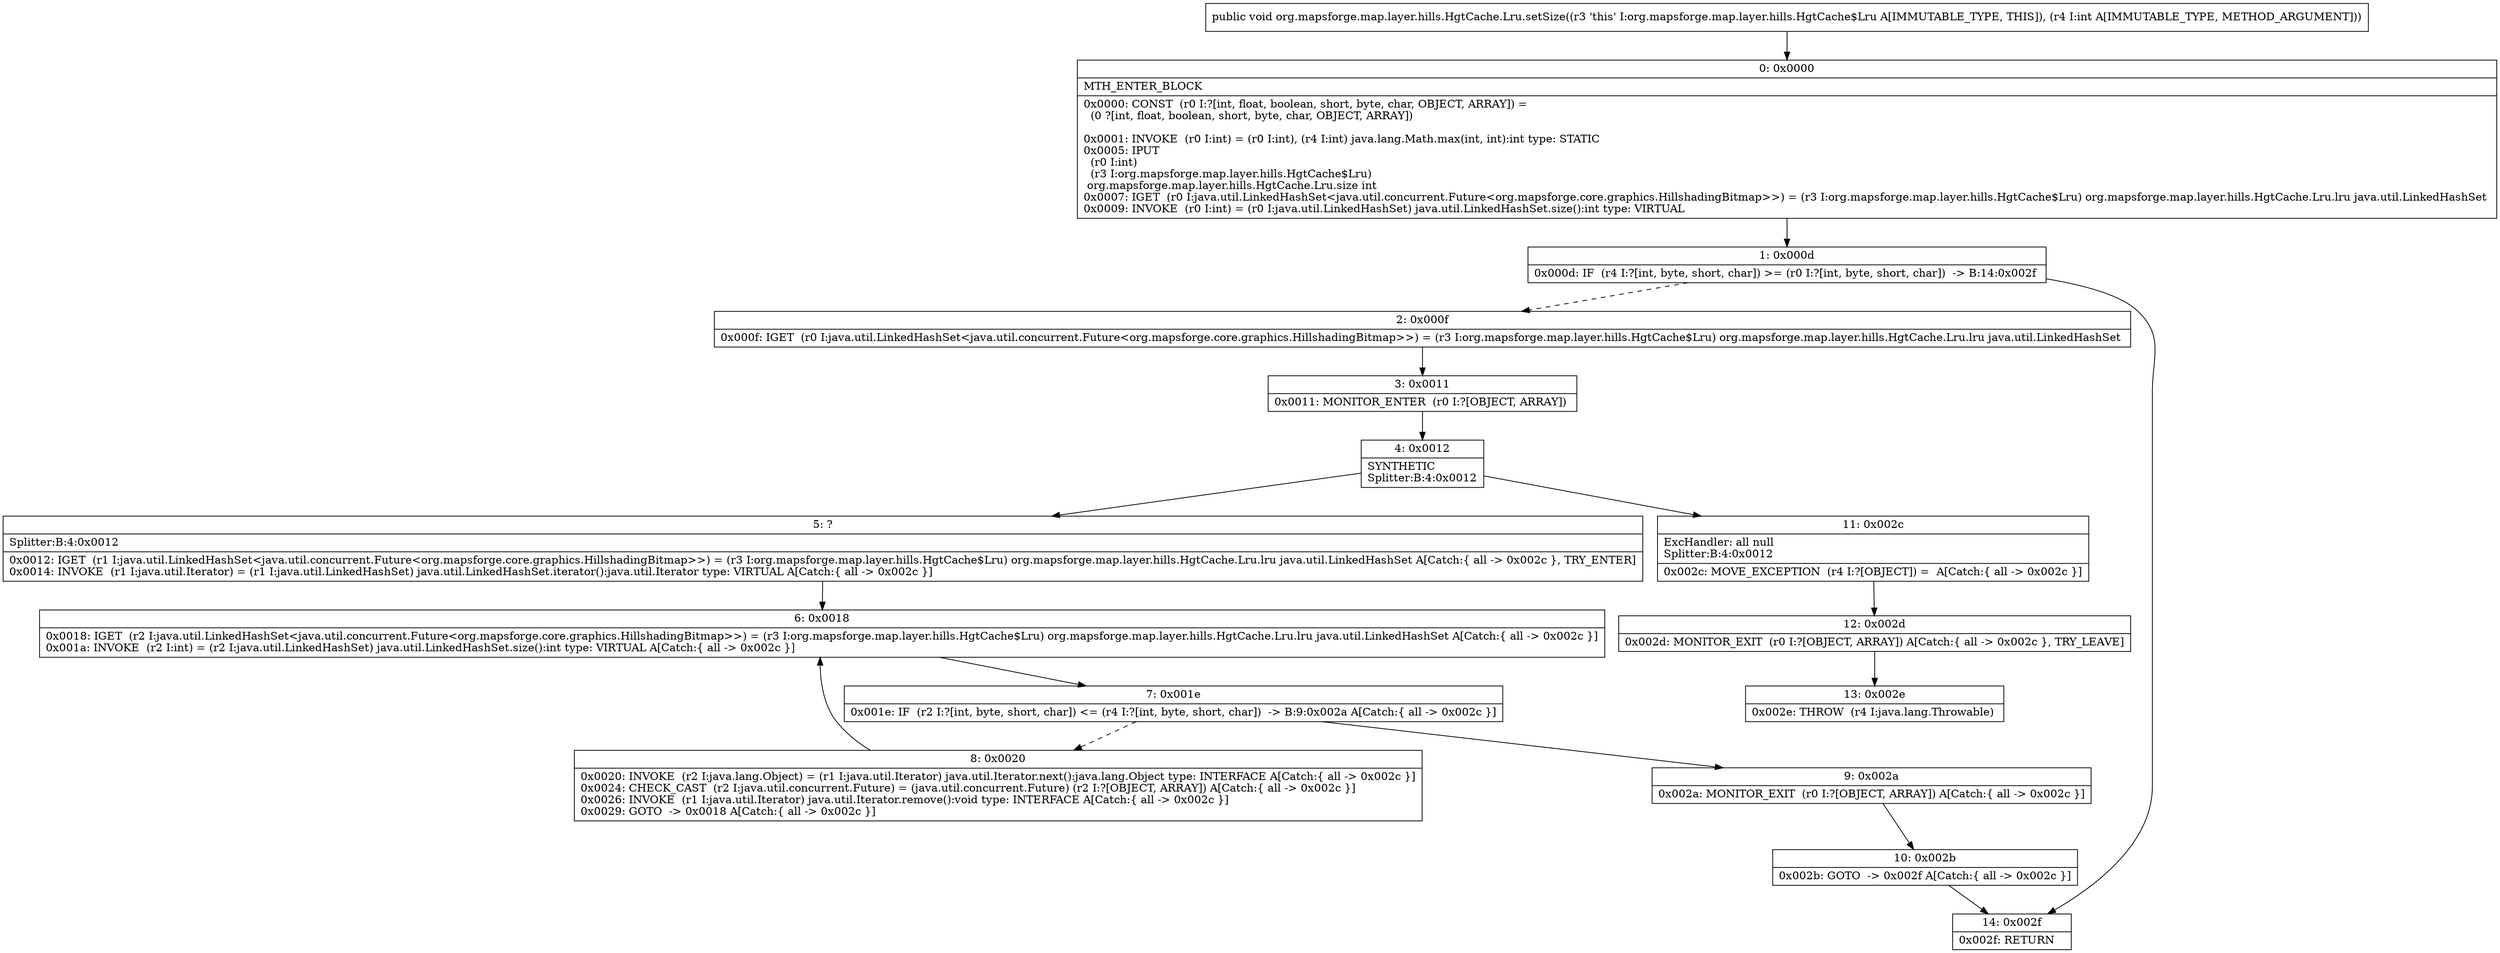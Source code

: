 digraph "CFG fororg.mapsforge.map.layer.hills.HgtCache.Lru.setSize(I)V" {
Node_0 [shape=record,label="{0\:\ 0x0000|MTH_ENTER_BLOCK\l|0x0000: CONST  (r0 I:?[int, float, boolean, short, byte, char, OBJECT, ARRAY]) = \l  (0 ?[int, float, boolean, short, byte, char, OBJECT, ARRAY])\l \l0x0001: INVOKE  (r0 I:int) = (r0 I:int), (r4 I:int) java.lang.Math.max(int, int):int type: STATIC \l0x0005: IPUT  \l  (r0 I:int)\l  (r3 I:org.mapsforge.map.layer.hills.HgtCache$Lru)\l org.mapsforge.map.layer.hills.HgtCache.Lru.size int \l0x0007: IGET  (r0 I:java.util.LinkedHashSet\<java.util.concurrent.Future\<org.mapsforge.core.graphics.HillshadingBitmap\>\>) = (r3 I:org.mapsforge.map.layer.hills.HgtCache$Lru) org.mapsforge.map.layer.hills.HgtCache.Lru.lru java.util.LinkedHashSet \l0x0009: INVOKE  (r0 I:int) = (r0 I:java.util.LinkedHashSet) java.util.LinkedHashSet.size():int type: VIRTUAL \l}"];
Node_1 [shape=record,label="{1\:\ 0x000d|0x000d: IF  (r4 I:?[int, byte, short, char]) \>= (r0 I:?[int, byte, short, char])  \-\> B:14:0x002f \l}"];
Node_2 [shape=record,label="{2\:\ 0x000f|0x000f: IGET  (r0 I:java.util.LinkedHashSet\<java.util.concurrent.Future\<org.mapsforge.core.graphics.HillshadingBitmap\>\>) = (r3 I:org.mapsforge.map.layer.hills.HgtCache$Lru) org.mapsforge.map.layer.hills.HgtCache.Lru.lru java.util.LinkedHashSet \l}"];
Node_3 [shape=record,label="{3\:\ 0x0011|0x0011: MONITOR_ENTER  (r0 I:?[OBJECT, ARRAY]) \l}"];
Node_4 [shape=record,label="{4\:\ 0x0012|SYNTHETIC\lSplitter:B:4:0x0012\l}"];
Node_5 [shape=record,label="{5\:\ ?|Splitter:B:4:0x0012\l|0x0012: IGET  (r1 I:java.util.LinkedHashSet\<java.util.concurrent.Future\<org.mapsforge.core.graphics.HillshadingBitmap\>\>) = (r3 I:org.mapsforge.map.layer.hills.HgtCache$Lru) org.mapsforge.map.layer.hills.HgtCache.Lru.lru java.util.LinkedHashSet A[Catch:\{ all \-\> 0x002c \}, TRY_ENTER]\l0x0014: INVOKE  (r1 I:java.util.Iterator) = (r1 I:java.util.LinkedHashSet) java.util.LinkedHashSet.iterator():java.util.Iterator type: VIRTUAL A[Catch:\{ all \-\> 0x002c \}]\l}"];
Node_6 [shape=record,label="{6\:\ 0x0018|0x0018: IGET  (r2 I:java.util.LinkedHashSet\<java.util.concurrent.Future\<org.mapsforge.core.graphics.HillshadingBitmap\>\>) = (r3 I:org.mapsforge.map.layer.hills.HgtCache$Lru) org.mapsforge.map.layer.hills.HgtCache.Lru.lru java.util.LinkedHashSet A[Catch:\{ all \-\> 0x002c \}]\l0x001a: INVOKE  (r2 I:int) = (r2 I:java.util.LinkedHashSet) java.util.LinkedHashSet.size():int type: VIRTUAL A[Catch:\{ all \-\> 0x002c \}]\l}"];
Node_7 [shape=record,label="{7\:\ 0x001e|0x001e: IF  (r2 I:?[int, byte, short, char]) \<= (r4 I:?[int, byte, short, char])  \-\> B:9:0x002a A[Catch:\{ all \-\> 0x002c \}]\l}"];
Node_8 [shape=record,label="{8\:\ 0x0020|0x0020: INVOKE  (r2 I:java.lang.Object) = (r1 I:java.util.Iterator) java.util.Iterator.next():java.lang.Object type: INTERFACE A[Catch:\{ all \-\> 0x002c \}]\l0x0024: CHECK_CAST  (r2 I:java.util.concurrent.Future) = (java.util.concurrent.Future) (r2 I:?[OBJECT, ARRAY]) A[Catch:\{ all \-\> 0x002c \}]\l0x0026: INVOKE  (r1 I:java.util.Iterator) java.util.Iterator.remove():void type: INTERFACE A[Catch:\{ all \-\> 0x002c \}]\l0x0029: GOTO  \-\> 0x0018 A[Catch:\{ all \-\> 0x002c \}]\l}"];
Node_9 [shape=record,label="{9\:\ 0x002a|0x002a: MONITOR_EXIT  (r0 I:?[OBJECT, ARRAY]) A[Catch:\{ all \-\> 0x002c \}]\l}"];
Node_10 [shape=record,label="{10\:\ 0x002b|0x002b: GOTO  \-\> 0x002f A[Catch:\{ all \-\> 0x002c \}]\l}"];
Node_11 [shape=record,label="{11\:\ 0x002c|ExcHandler: all null\lSplitter:B:4:0x0012\l|0x002c: MOVE_EXCEPTION  (r4 I:?[OBJECT]) =  A[Catch:\{ all \-\> 0x002c \}]\l}"];
Node_12 [shape=record,label="{12\:\ 0x002d|0x002d: MONITOR_EXIT  (r0 I:?[OBJECT, ARRAY]) A[Catch:\{ all \-\> 0x002c \}, TRY_LEAVE]\l}"];
Node_13 [shape=record,label="{13\:\ 0x002e|0x002e: THROW  (r4 I:java.lang.Throwable) \l}"];
Node_14 [shape=record,label="{14\:\ 0x002f|0x002f: RETURN   \l}"];
MethodNode[shape=record,label="{public void org.mapsforge.map.layer.hills.HgtCache.Lru.setSize((r3 'this' I:org.mapsforge.map.layer.hills.HgtCache$Lru A[IMMUTABLE_TYPE, THIS]), (r4 I:int A[IMMUTABLE_TYPE, METHOD_ARGUMENT])) }"];
MethodNode -> Node_0;
Node_0 -> Node_1;
Node_1 -> Node_2[style=dashed];
Node_1 -> Node_14;
Node_2 -> Node_3;
Node_3 -> Node_4;
Node_4 -> Node_5;
Node_4 -> Node_11;
Node_5 -> Node_6;
Node_6 -> Node_7;
Node_7 -> Node_8[style=dashed];
Node_7 -> Node_9;
Node_8 -> Node_6;
Node_9 -> Node_10;
Node_10 -> Node_14;
Node_11 -> Node_12;
Node_12 -> Node_13;
}


